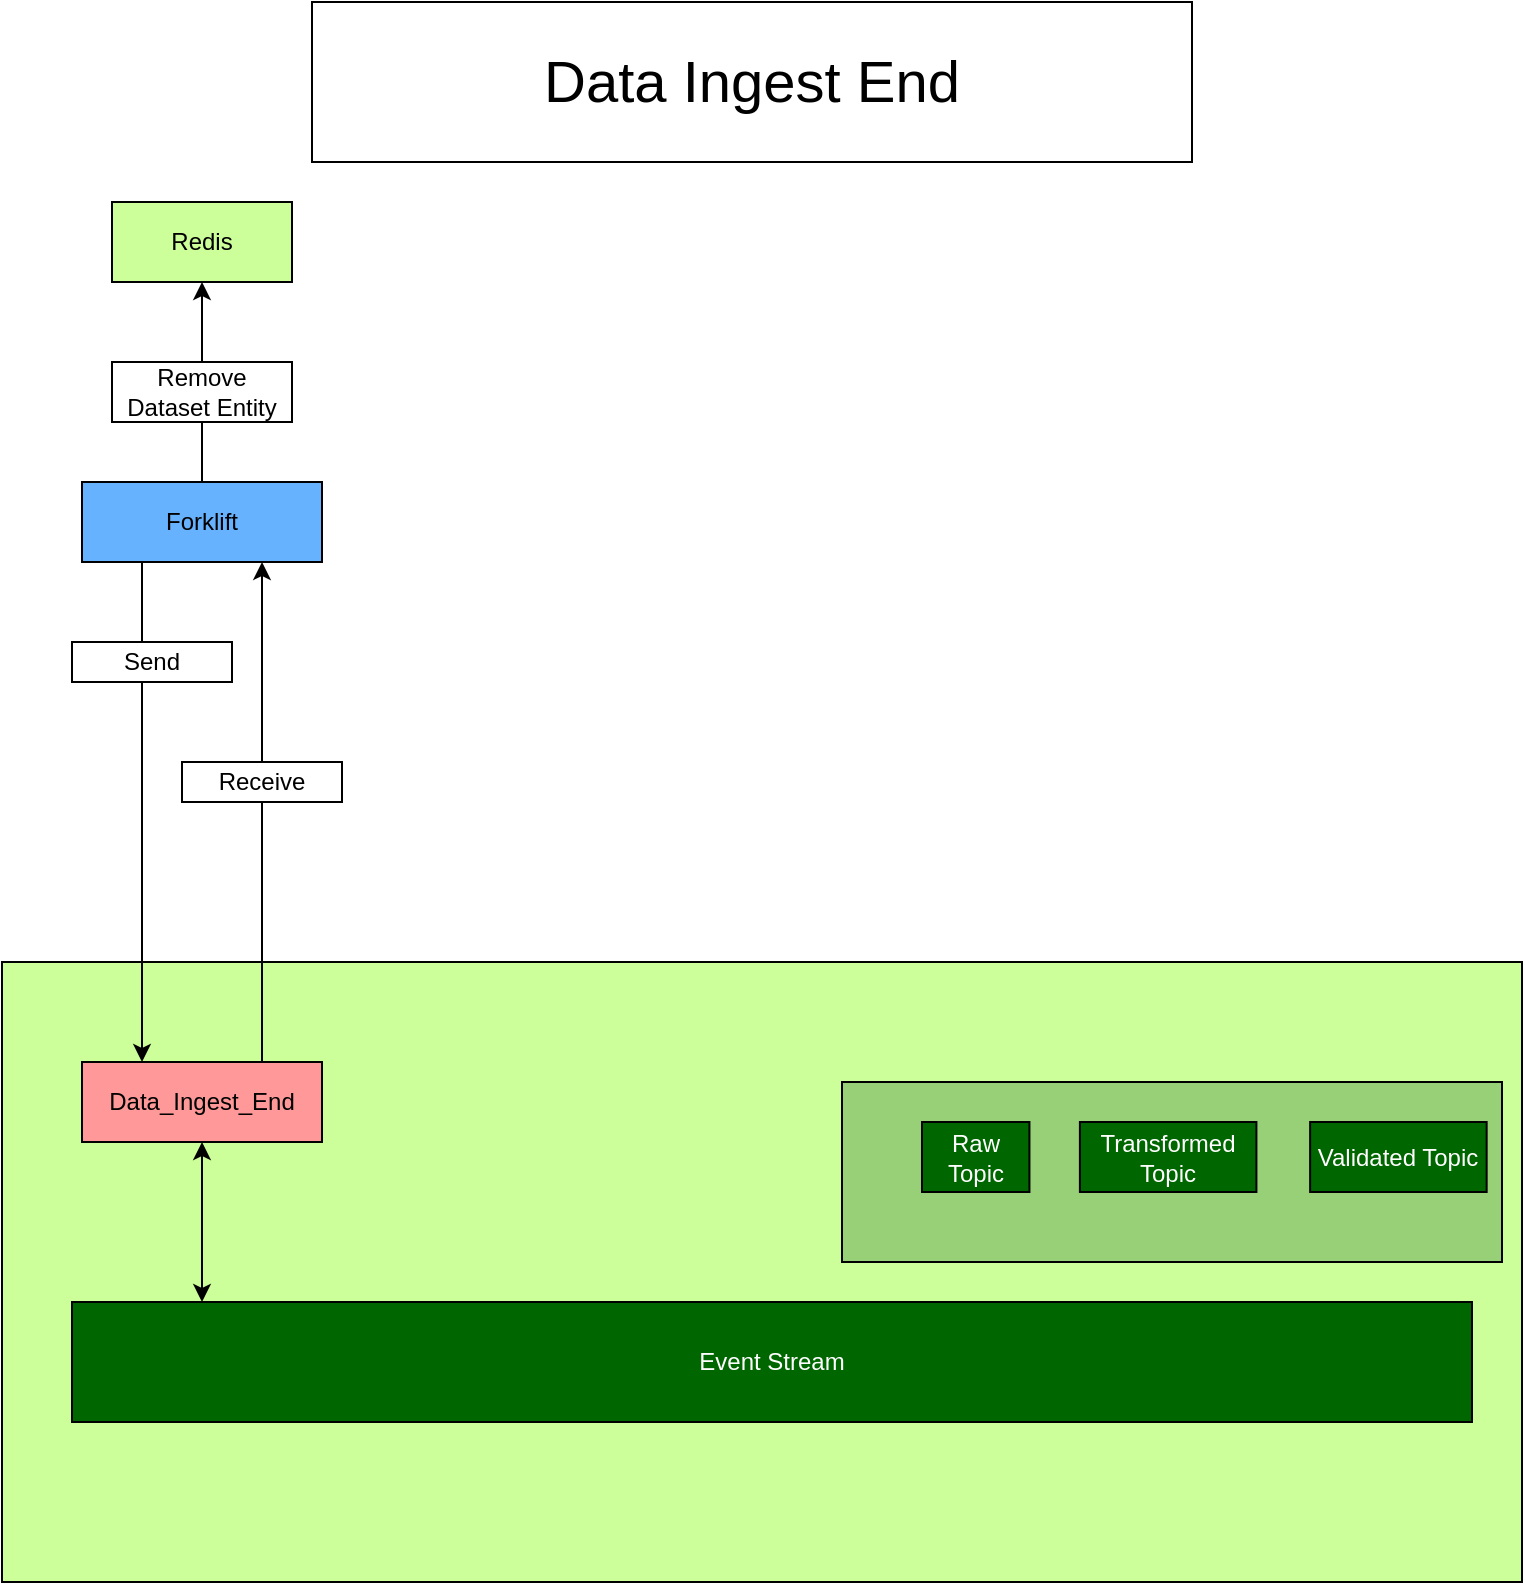 <mxfile version="21.3.7" type="device">
  <diagram name="Page-1" id="rbiUo5bFybXOO1fcTCTT">
    <mxGraphModel dx="1242" dy="795" grid="1" gridSize="10" guides="1" tooltips="1" connect="1" arrows="1" fold="1" page="1" pageScale="1" pageWidth="850" pageHeight="1100" math="0" shadow="0">
      <root>
        <mxCell id="0" />
        <mxCell id="1" parent="0" />
        <mxCell id="9J3SF0-3zK-d3_jPCRng-8" value="" style="rounded=0;whiteSpace=wrap;html=1;fillColor=#CCFF99;" parent="1" vertex="1">
          <mxGeometry x="40" y="520" width="760" height="310" as="geometry" />
        </mxCell>
        <mxCell id="9J3SF0-3zK-d3_jPCRng-102" value="&lt;font color=&quot;#ffffff&quot;&gt;Event Stream&lt;/font&gt;" style="rounded=0;whiteSpace=wrap;html=1;fillColor=#006600;" parent="1" vertex="1">
          <mxGeometry x="75" y="690" width="700" height="60" as="geometry" />
        </mxCell>
        <mxCell id="9J3SF0-3zK-d3_jPCRng-108" value="" style="group" parent="1" vertex="1" connectable="0">
          <mxGeometry x="460" y="580" width="330" height="95" as="geometry" />
        </mxCell>
        <mxCell id="9J3SF0-3zK-d3_jPCRng-104" value="" style="rounded=0;whiteSpace=wrap;html=1;fillColor=#97D077;" parent="9J3SF0-3zK-d3_jPCRng-108" vertex="1">
          <mxGeometry width="330" height="90" as="geometry" />
        </mxCell>
        <mxCell id="9J3SF0-3zK-d3_jPCRng-103" value="&lt;font color=&quot;#ffffff&quot;&gt;Raw Topic&lt;/font&gt;" style="rounded=0;whiteSpace=wrap;html=1;fillColor=#006600;" parent="9J3SF0-3zK-d3_jPCRng-108" vertex="1">
          <mxGeometry x="39.999" y="20" width="53.721" height="35" as="geometry" />
        </mxCell>
        <mxCell id="9J3SF0-3zK-d3_jPCRng-106" value="&lt;font color=&quot;#ffffff&quot;&gt;Transformed Topic&lt;/font&gt;" style="rounded=0;whiteSpace=wrap;html=1;fillColor=#006600;" parent="9J3SF0-3zK-d3_jPCRng-108" vertex="1">
          <mxGeometry x="118.953" y="20" width="88.256" height="35" as="geometry" />
        </mxCell>
        <mxCell id="9J3SF0-3zK-d3_jPCRng-107" value="&lt;font color=&quot;#ffffff&quot;&gt;Validated Topic&lt;/font&gt;" style="rounded=0;whiteSpace=wrap;html=1;fillColor=#006600;" parent="9J3SF0-3zK-d3_jPCRng-108" vertex="1">
          <mxGeometry x="234.07" y="20" width="88.256" height="35" as="geometry" />
        </mxCell>
        <mxCell id="9J3SF0-3zK-d3_jPCRng-128" style="edgeStyle=orthogonalEdgeStyle;rounded=0;orthogonalLoop=1;jettySize=auto;html=1;startArrow=classic;startFill=1;" parent="1" target="9J3SF0-3zK-d3_jPCRng-102" edge="1">
          <mxGeometry relative="1" as="geometry">
            <Array as="points">
              <mxPoint x="120" y="690" />
              <mxPoint x="120" y="690" />
            </Array>
            <mxPoint x="140" y="610" as="sourcePoint" />
          </mxGeometry>
        </mxCell>
        <mxCell id="ZxNKODZLQWNlTjTZxuV1-7" value="Data Ingest End" style="rounded=0;whiteSpace=wrap;html=1;fontSize=29;" parent="1" vertex="1">
          <mxGeometry x="195" y="40" width="440" height="80" as="geometry" />
        </mxCell>
        <mxCell id="RGziFcFXrHToBncZ5XYz-13" style="edgeStyle=orthogonalEdgeStyle;rounded=0;orthogonalLoop=1;jettySize=auto;html=1;entryX=0.75;entryY=1;entryDx=0;entryDy=0;" parent="1" source="wtkJlvtXBfEeCUlwDUSq-8" target="RGziFcFXrHToBncZ5XYz-7" edge="1">
          <mxGeometry relative="1" as="geometry">
            <Array as="points">
              <mxPoint x="170" y="500" />
              <mxPoint x="170" y="500" />
            </Array>
          </mxGeometry>
        </mxCell>
        <mxCell id="wtkJlvtXBfEeCUlwDUSq-8" value="Data_Ingest_End" style="rounded=0;whiteSpace=wrap;html=1;fillColor=#FF9999;" parent="1" vertex="1">
          <mxGeometry x="80" y="570" width="120" height="40" as="geometry" />
        </mxCell>
        <mxCell id="T_WoQo6k4hoGQr6IuvZv-1" style="edgeStyle=orthogonalEdgeStyle;rounded=0;orthogonalLoop=1;jettySize=auto;html=1;entryX=0.25;entryY=0;entryDx=0;entryDy=0;" edge="1" parent="1" source="RGziFcFXrHToBncZ5XYz-7" target="wtkJlvtXBfEeCUlwDUSq-8">
          <mxGeometry relative="1" as="geometry">
            <Array as="points">
              <mxPoint x="110" y="360" />
              <mxPoint x="110" y="360" />
            </Array>
          </mxGeometry>
        </mxCell>
        <mxCell id="T_WoQo6k4hoGQr6IuvZv-11" style="edgeStyle=orthogonalEdgeStyle;rounded=0;orthogonalLoop=1;jettySize=auto;html=1;entryX=0.5;entryY=1;entryDx=0;entryDy=0;" edge="1" parent="1" source="RGziFcFXrHToBncZ5XYz-7" target="T_WoQo6k4hoGQr6IuvZv-2">
          <mxGeometry relative="1" as="geometry" />
        </mxCell>
        <mxCell id="RGziFcFXrHToBncZ5XYz-7" value="Forklift" style="rounded=0;whiteSpace=wrap;html=1;fillColor=#66B2FF;movable=1;resizable=1;rotatable=1;deletable=1;editable=1;locked=0;connectable=1;" parent="1" vertex="1">
          <mxGeometry x="80" y="280" width="120" height="40" as="geometry" />
        </mxCell>
        <mxCell id="RGziFcFXrHToBncZ5XYz-11" value="Receive" style="rounded=0;whiteSpace=wrap;html=1;" parent="1" vertex="1">
          <mxGeometry x="130" y="420" width="80" height="20" as="geometry" />
        </mxCell>
        <mxCell id="RGziFcFXrHToBncZ5XYz-6" value="Send" style="rounded=0;whiteSpace=wrap;html=1;" parent="1" vertex="1">
          <mxGeometry x="75" y="360" width="80" height="20" as="geometry" />
        </mxCell>
        <mxCell id="T_WoQo6k4hoGQr6IuvZv-2" value="Redis" style="rounded=0;whiteSpace=wrap;html=1;fillColor=#CCFF99;" vertex="1" parent="1">
          <mxGeometry x="95" y="140" width="90" height="40" as="geometry" />
        </mxCell>
        <mxCell id="T_WoQo6k4hoGQr6IuvZv-9" value="Remove Dataset Entity" style="rounded=0;whiteSpace=wrap;html=1;" vertex="1" parent="1">
          <mxGeometry x="95" y="220" width="90" height="30" as="geometry" />
        </mxCell>
      </root>
    </mxGraphModel>
  </diagram>
</mxfile>
